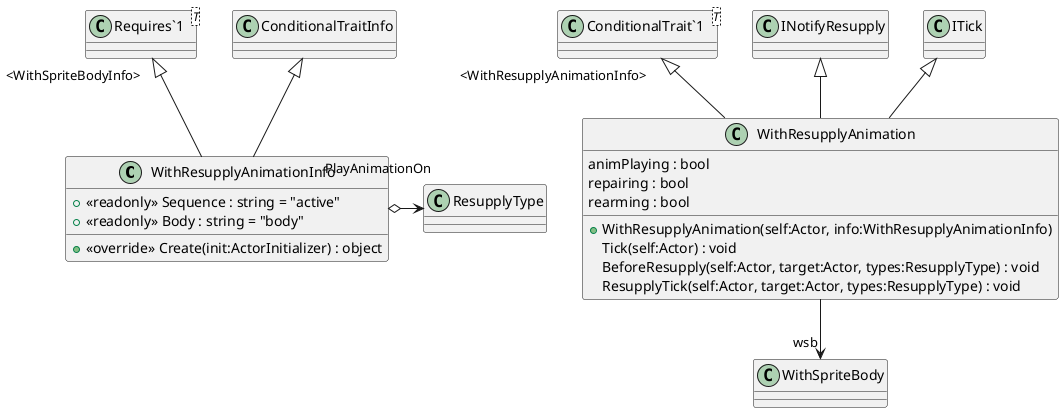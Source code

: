 @startuml
class WithResupplyAnimationInfo {
    + <<readonly>> Sequence : string = "active"
    + <<readonly>> Body : string = "body"
    + <<override>> Create(init:ActorInitializer) : object
}
class WithResupplyAnimation {
    animPlaying : bool
    repairing : bool
    rearming : bool
    + WithResupplyAnimation(self:Actor, info:WithResupplyAnimationInfo)
    Tick(self:Actor) : void
    BeforeResupply(self:Actor, target:Actor, types:ResupplyType) : void
    ResupplyTick(self:Actor, target:Actor, types:ResupplyType) : void
}
class "Requires`1"<T> {
}
class "ConditionalTrait`1"<T> {
}
ConditionalTraitInfo <|-- WithResupplyAnimationInfo
"Requires`1" "<WithSpriteBodyInfo>" <|-- WithResupplyAnimationInfo
WithResupplyAnimationInfo o-> "PlayAnimationOn" ResupplyType
"ConditionalTrait`1" "<WithResupplyAnimationInfo>" <|-- WithResupplyAnimation
INotifyResupply <|-- WithResupplyAnimation
ITick <|-- WithResupplyAnimation
WithResupplyAnimation --> "wsb" WithSpriteBody
@enduml
